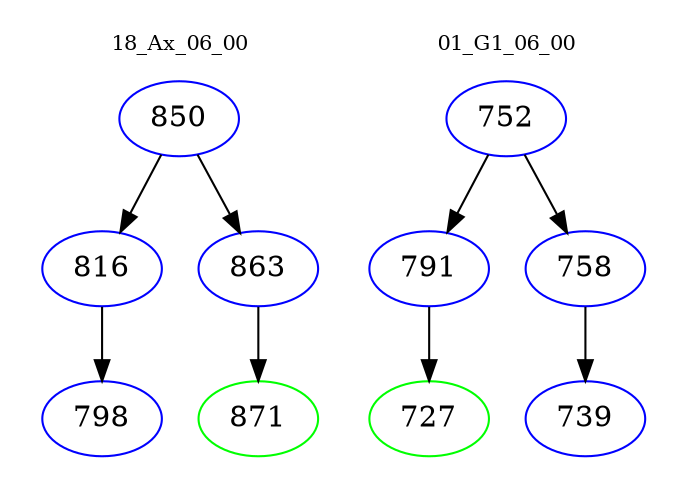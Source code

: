 digraph{
subgraph cluster_0 {
color = white
label = "18_Ax_06_00";
fontsize=10;
T0_850 [label="850", color="blue"]
T0_850 -> T0_816 [color="black"]
T0_816 [label="816", color="blue"]
T0_816 -> T0_798 [color="black"]
T0_798 [label="798", color="blue"]
T0_850 -> T0_863 [color="black"]
T0_863 [label="863", color="blue"]
T0_863 -> T0_871 [color="black"]
T0_871 [label="871", color="green"]
}
subgraph cluster_1 {
color = white
label = "01_G1_06_00";
fontsize=10;
T1_752 [label="752", color="blue"]
T1_752 -> T1_791 [color="black"]
T1_791 [label="791", color="blue"]
T1_791 -> T1_727 [color="black"]
T1_727 [label="727", color="green"]
T1_752 -> T1_758 [color="black"]
T1_758 [label="758", color="blue"]
T1_758 -> T1_739 [color="black"]
T1_739 [label="739", color="blue"]
}
}
